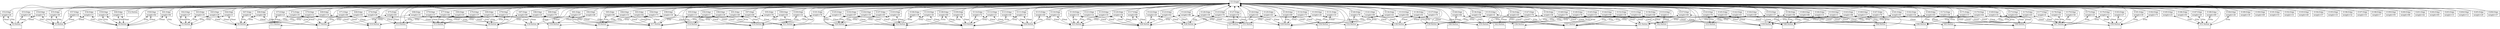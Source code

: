Graph g{ 
struct1 [shape=record,label="{G1:Graph|}"]; 
struct2 [shape=record,label="{V2:Vertex|}"];
struct1 -- struct2 [arrowtail=diamond,arrowhead=none,dir=both];
struct3 [shape=record,label="{V3:Vertex|}"];
struct1 -- struct3 [arrowtail=diamond,arrowhead=none,dir=both];
struct4 [shape=record,label="{V4:Vertex|}"];
struct1 -- struct4 [arrowtail=diamond,arrowhead=none,dir=both];
struct5 [shape=record,label="{V5:Vertex|}"];
struct1 -- struct5 [arrowtail=diamond,arrowhead=none,dir=both];
struct6 [shape=record,label="{V6:Vertex|}"];
struct1 -- struct6 [arrowtail=diamond,arrowhead=none,dir=both];
struct7 [shape=record,label="{V7:Vertex|}"];
struct1 -- struct7 [arrowtail=diamond,arrowhead=none,dir=both];
struct8 [shape=record,label="{V8:Vertex|}"];
struct1 -- struct8 [arrowtail=diamond,arrowhead=none,dir=both];
struct9 [shape=record,label="{V9:Vertex|}"];
struct1 -- struct9 [arrowtail=diamond,arrowhead=none,dir=both];
struct10 [shape=record,label="{V10:Vertex|}"];
struct1 -- struct10 [arrowtail=diamond,arrowhead=none,dir=both];
struct11 [shape=record,label="{V11:Vertex|}"];
struct1 -- struct11 [arrowtail=diamond,arrowhead=none,dir=both];
struct12 [shape=record,label="{V12:Vertex|}"];
struct1 -- struct12 [arrowtail=diamond,arrowhead=none,dir=both];
struct13 [shape=record,label="{V13:Vertex|}"];
struct1 -- struct13 [arrowtail=diamond,arrowhead=none,dir=both];
struct14 [shape=record,label="{V14:Vertex|}"];
struct1 -- struct14 [arrowtail=diamond,arrowhead=none,dir=both];
struct15 [shape=record,label="{V15:Vertex|}"];
struct1 -- struct15 [arrowtail=diamond,arrowhead=none,dir=both];
struct16 [shape=record,label="{V16:Vertex|}"];
struct1 -- struct16 [arrowtail=diamond,arrowhead=none,dir=both];
struct17 [shape=record,label="{V17:Vertex|}"];
struct1 -- struct17 [arrowtail=diamond,arrowhead=none,dir=both];
struct18 [shape=record,label="{V18:Vertex|}"];
struct1 -- struct18 [arrowtail=diamond,arrowhead=none,dir=both];
struct19 [shape=record,label="{V19:Vertex|}"];
struct1 -- struct19 [arrowtail=diamond,arrowhead=none,dir=both];
struct20 [shape=record,label="{V20:Vertex|}"];
struct1 -- struct20 [arrowtail=diamond,arrowhead=none,dir=both];
struct21 [shape=record,label="{V21:Vertex|}"];
struct1 -- struct21 [arrowtail=diamond,arrowhead=none,dir=both];
struct22 [shape=record,label="{V22:Vertex|}"];
struct1 -- struct22 [arrowtail=diamond,arrowhead=none,dir=both];
struct23 [shape=record,label="{V23:Vertex|}"];
struct1 -- struct23 [arrowtail=diamond,arrowhead=none,dir=both];
struct24 [shape=record,label="{V24:Vertex|}"];
struct1 -- struct24 [arrowtail=diamond,arrowhead=none,dir=both];
struct25 [shape=record,label="{V25:Vertex|}"];
struct1 -- struct25 [arrowtail=diamond,arrowhead=none,dir=both];
struct26 [shape=record,label="{V26:Vertex|}"];
struct1 -- struct26 [arrowtail=diamond,arrowhead=none,dir=both];
struct27 [shape=record,label="{V27:Vertex|}"];
struct1 -- struct27 [arrowtail=diamond,arrowhead=none,dir=both];
struct28 [shape=record,label="{V28:Vertex|}"];
struct1 -- struct28 [arrowtail=diamond,arrowhead=none,dir=both];
struct29 [shape=record,label="{V29:Vertex|}"];
struct1 -- struct29 [arrowtail=diamond,arrowhead=none,dir=both];
struct30 [shape=record,label="{V30:Vertex|}"];
struct1 -- struct30 [arrowtail=diamond,arrowhead=none,dir=both];
struct31 [shape=record,label="{V31:Vertex|}"];
struct1 -- struct31 [arrowtail=diamond,arrowhead=none,dir=both];
struct32 [shape=record,label="{V32:Vertex|}"];
struct1 -- struct32 [arrowtail=diamond,arrowhead=none,dir=both];
struct33 [shape=record,label="{V33:Vertex|}"];
struct1 -- struct33 [arrowtail=diamond,arrowhead=none,dir=both];
struct34 [shape=record,label="{V34:Vertex|}"];
struct1 -- struct34 [arrowtail=diamond,arrowhead=none,dir=both];
struct35 [shape=record,label="{V35:Vertex|}"];
struct1 -- struct35 [arrowtail=diamond,arrowhead=none,dir=both];
struct36 [shape=record,label="{V36:Vertex|}"];
struct1 -- struct36 [arrowtail=diamond,arrowhead=none,dir=both];
struct37 [shape=record,label="{V37:Vertex|}"];
struct1 -- struct37 [arrowtail=diamond,arrowhead=none,dir=both];
struct38 [shape=record,label="{V38:Vertex|}"];
struct1 -- struct38 [arrowtail=diamond,arrowhead=none,dir=both];
struct39 [shape=record,label="{V39:Vertex|}"];
struct1 -- struct39 [arrowtail=diamond,arrowhead=none,dir=both];
struct40 [shape=record,label="{V40:Vertex|}"];
struct1 -- struct40 [arrowtail=diamond,arrowhead=none,dir=both];
struct41 [shape=record,label="{V41:Vertex|}"];
struct1 -- struct41 [arrowtail=diamond,arrowhead=none,dir=both];
struct42 [shape=record,label="{V42:Vertex|}"];
struct1 -- struct42 [arrowtail=diamond,arrowhead=none,dir=both];
struct43 [shape=record,label="{V43:Vertex|}"];
struct1 -- struct43 [arrowtail=diamond,arrowhead=none,dir=both];
struct44 [shape=record,label="{V44:Vertex|}"];
struct1 -- struct44 [arrowtail=diamond,arrowhead=none,dir=both];
struct45 [shape=record,label="{V45:Vertex|}"];
struct1 -- struct45 [arrowtail=diamond,arrowhead=none,dir=both];
struct46 [shape=record,label="{V46:Vertex|}"];
struct1 -- struct46 [arrowtail=diamond,arrowhead=none,dir=both];
struct47 [shape=record,label="{V47:Vertex|}"];
struct1 -- struct47 [arrowtail=diamond,arrowhead=none,dir=both];
struct48 [shape=record,label="{V48:Vertex|}"];
struct1 -- struct48 [arrowtail=diamond,arrowhead=none,dir=both];
struct49 [shape=record,label="{V49:Vertex|}"];
struct1 -- struct49 [arrowtail=diamond,arrowhead=none,dir=both];
struct50 [shape=record,label="{V50:Vertex|}"];
struct1 -- struct50 [arrowtail=diamond,arrowhead=none,dir=both];
struct51 [shape=record,label="{V51:Vertex|}"];
struct1 -- struct51 [arrowtail=diamond,arrowhead=none,dir=both];
struct52 -- struct2 [arrowhead=open,arrowtail=open,dir=both,label="EVin"]   ;
struct52 -- struct2 [arrowhead=open,arrowtail=open,dir=both,label="EVout"]   ;
struct52 [shape=record,label="{E52:Edge| weight=24 \n}"];
struct1 -- struct52 [arrowtail=diamond,arrowhead=none,dir=both];
struct53 -- struct3 [arrowhead=open,arrowtail=open,dir=both,label="EVin"]   ;
struct53 -- struct2 [arrowhead=open,arrowtail=open,dir=both,label="EVout"]   ;
struct53 [shape=record,label="{E53:Edge| weight=29 \n}"];
struct1 -- struct53 [arrowtail=diamond,arrowhead=none,dir=both];
struct54 -- struct3 [arrowhead=open,arrowtail=open,dir=both,label="EVin"]   ;
struct54 -- struct2 [arrowhead=open,arrowtail=open,dir=both,label="EVout"]   ;
struct54 [shape=record,label="{E54:Edge| weight=72 \n}"];
struct1 -- struct54 [arrowtail=diamond,arrowhead=none,dir=both];
struct55 -- struct3 [arrowhead=open,arrowtail=open,dir=both,label="EVin"]   ;
struct55 -- struct3 [arrowhead=open,arrowtail=open,dir=both,label="EVout"]   ;
struct55 [shape=record,label="{E55:Edge| weight=38 \n}"];
struct1 -- struct55 [arrowtail=diamond,arrowhead=none,dir=both];
struct56 -- struct4 [arrowhead=open,arrowtail=open,dir=both,label="EVin"]   ;
struct56 -- struct3 [arrowhead=open,arrowtail=open,dir=both,label="EVout"]   ;
struct56 [shape=record,label="{E56:Edge| weight=11 \n}"];
struct1 -- struct56 [arrowtail=diamond,arrowhead=none,dir=both];
struct57 -- struct4 [arrowhead=open,arrowtail=open,dir=both,label="EVin"]   ;
struct57 -- struct3 [arrowhead=open,arrowtail=open,dir=both,label="EVout"]   ;
struct57 [shape=record,label="{E57:Edge| weight=22 \n}"];
struct1 -- struct57 [arrowtail=diamond,arrowhead=none,dir=both];
struct58 -- struct4 [arrowhead=open,arrowtail=open,dir=both,label="EVin"]   ;
struct58 -- struct4 [arrowhead=open,arrowtail=open,dir=both,label="EVout"]   ;
struct58 [shape=record,label="{E58:Edge| weight=82 \n}"];
struct1 -- struct58 [arrowtail=diamond,arrowhead=none,dir=both];
struct59 -- struct4 [arrowhead=open,arrowtail=open,dir=both,label="EVin"]   ;
struct59 -- struct4 [arrowhead=open,arrowtail=open,dir=both,label="EVout"]   ;
struct59 [shape=record,label="{E59:Edge| weight=28 \n}"];
struct1 -- struct59 [arrowtail=diamond,arrowhead=none,dir=both];
struct60 -- struct4 [arrowhead=open,arrowtail=open,dir=both,label="EVin"]   ;
struct60 -- struct4 [arrowhead=open,arrowtail=open,dir=both,label="EVout"]   ;
struct60 [shape=record,label="{E60:Edge| weight=71 \n}"];
struct1 -- struct60 [arrowtail=diamond,arrowhead=none,dir=both];
struct61 -- struct5 [arrowhead=open,arrowtail=open,dir=both,label="EVin"]   ;
struct61 -- struct4 [arrowhead=open,arrowtail=open,dir=both,label="EVout"]   ;
struct61 [shape=record,label="{E61:Edge| weight=94 \n}"];
struct1 -- struct61 [arrowtail=diamond,arrowhead=none,dir=both];
struct62 -- struct5 [arrowhead=open,arrowtail=open,dir=both,label="EVin"]   ;
struct62 -- struct5 [arrowhead=open,arrowtail=open,dir=both,label="EVout"]   ;
struct62 [shape=record,label="{E62:Edge| weight=27 \n}"];
struct1 -- struct62 [arrowtail=diamond,arrowhead=none,dir=both];
struct63 -- struct5 [arrowhead=open,arrowtail=open,dir=both,label="EVin"]   ;
struct63 -- struct6 [arrowhead=open,arrowtail=open,dir=both,label="EVout"]   ;
struct63 [shape=record,label="{E63:Edge| weight=35 \n}"];
struct1 -- struct63 [arrowtail=diamond,arrowhead=none,dir=both];
struct64 -- struct5 [arrowhead=open,arrowtail=open,dir=both,label="EVin"]   ;
struct64 -- struct6 [arrowhead=open,arrowtail=open,dir=both,label="EVout"]   ;
struct64 [shape=record,label="{E64:Edge| weight=5 \n}"];
struct1 -- struct64 [arrowtail=diamond,arrowhead=none,dir=both];
struct65 -- struct5 [arrowhead=open,arrowtail=open,dir=both,label="EVin"]   ;
struct65 -- struct6 [arrowhead=open,arrowtail=open,dir=both,label="EVout"]   ;
struct65 [shape=record,label="{E65:Edge| weight=29 \n}"];
struct1 -- struct65 [arrowtail=diamond,arrowhead=none,dir=both];
struct66 -- struct6 [arrowhead=open,arrowtail=open,dir=both,label="EVin"]   ;
struct66 -- struct7 [arrowhead=open,arrowtail=open,dir=both,label="EVout"]   ;
struct66 [shape=record,label="{E66:Edge| weight=86 \n}"];
struct1 -- struct66 [arrowtail=diamond,arrowhead=none,dir=both];
struct67 -- struct6 [arrowhead=open,arrowtail=open,dir=both,label="EVin"]   ;
struct67 -- struct7 [arrowhead=open,arrowtail=open,dir=both,label="EVout"]   ;
struct67 [shape=record,label="{E67:Edge| weight=6 \n}"];
struct1 -- struct67 [arrowtail=diamond,arrowhead=none,dir=both];
struct68 -- struct6 [arrowhead=open,arrowtail=open,dir=both,label="EVin"]   ;
struct68 -- struct8 [arrowhead=open,arrowtail=open,dir=both,label="EVout"]   ;
struct68 [shape=record,label="{E68:Edge| weight=93 \n}"];
struct1 -- struct68 [arrowtail=diamond,arrowhead=none,dir=both];
struct69 -- struct6 [arrowhead=open,arrowtail=open,dir=both,label="EVin"]   ;
struct69 -- struct10 [arrowhead=open,arrowtail=open,dir=both,label="EVout"]   ;
struct69 [shape=record,label="{E69:Edge| weight=14 \n}"];
struct1 -- struct69 [arrowtail=diamond,arrowhead=none,dir=both];
struct70 -- struct6 [arrowhead=open,arrowtail=open,dir=both,label="EVin"]   ;
struct70 -- struct10 [arrowhead=open,arrowtail=open,dir=both,label="EVout"]   ;
struct70 [shape=record,label="{E70:Edge| weight=12 \n}"];
struct1 -- struct70 [arrowtail=diamond,arrowhead=none,dir=both];
struct71 -- struct7 [arrowhead=open,arrowtail=open,dir=both,label="EVin"]   ;
struct71 -- struct10 [arrowhead=open,arrowtail=open,dir=both,label="EVout"]   ;
struct71 [shape=record,label="{E71:Edge| weight=80 \n}"];
struct1 -- struct71 [arrowtail=diamond,arrowhead=none,dir=both];
struct72 -- struct7 [arrowhead=open,arrowtail=open,dir=both,label="EVin"]   ;
struct72 -- struct11 [arrowhead=open,arrowtail=open,dir=both,label="EVout"]   ;
struct72 [shape=record,label="{E72:Edge| weight=35 \n}"];
struct1 -- struct72 [arrowtail=diamond,arrowhead=none,dir=both];
struct73 -- struct7 [arrowhead=open,arrowtail=open,dir=both,label="EVin"]   ;
struct73 -- struct11 [arrowhead=open,arrowtail=open,dir=both,label="EVout"]   ;
struct73 [shape=record,label="{E73:Edge| weight=21 \n}"];
struct1 -- struct73 [arrowtail=diamond,arrowhead=none,dir=both];
struct74 -- struct7 [arrowhead=open,arrowtail=open,dir=both,label="EVin"]   ;
struct74 -- struct13 [arrowhead=open,arrowtail=open,dir=both,label="EVout"]   ;
struct74 [shape=record,label="{E74:Edge| weight=26 \n}"];
struct1 -- struct74 [arrowtail=diamond,arrowhead=none,dir=both];
struct75 -- struct7 [arrowhead=open,arrowtail=open,dir=both,label="EVin"]   ;
struct75 -- struct13 [arrowhead=open,arrowtail=open,dir=both,label="EVout"]   ;
struct75 [shape=record,label="{E75:Edge| weight=83 \n}"];
struct1 -- struct75 [arrowtail=diamond,arrowhead=none,dir=both];
struct76 -- struct8 [arrowhead=open,arrowtail=open,dir=both,label="EVin"]   ;
struct76 -- struct15 [arrowhead=open,arrowtail=open,dir=both,label="EVout"]   ;
struct76 [shape=record,label="{E76:Edge| weight=37 \n}"];
struct1 -- struct76 [arrowtail=diamond,arrowhead=none,dir=both];
struct77 -- struct8 [arrowhead=open,arrowtail=open,dir=both,label="EVin"]   ;
struct77 -- struct15 [arrowhead=open,arrowtail=open,dir=both,label="EVout"]   ;
struct77 [shape=record,label="{E77:Edge| weight=44 \n}"];
struct1 -- struct77 [arrowtail=diamond,arrowhead=none,dir=both];
struct78 -- struct8 [arrowhead=open,arrowtail=open,dir=both,label="EVin"]   ;
struct78 -- struct15 [arrowhead=open,arrowtail=open,dir=both,label="EVout"]   ;
struct78 [shape=record,label="{E78:Edge| weight=12 \n}"];
struct1 -- struct78 [arrowtail=diamond,arrowhead=none,dir=both];
struct79 -- struct8 [arrowhead=open,arrowtail=open,dir=both,label="EVin"]   ;
struct79 -- struct15 [arrowhead=open,arrowtail=open,dir=both,label="EVout"]   ;
struct79 [shape=record,label="{E79:Edge| weight=15 \n}"];
struct1 -- struct79 [arrowtail=diamond,arrowhead=none,dir=both];
struct80 -- struct8 [arrowhead=open,arrowtail=open,dir=both,label="EVin"]   ;
struct80 -- struct16 [arrowhead=open,arrowtail=open,dir=both,label="EVout"]   ;
struct80 [shape=record,label="{E80:Edge| weight=79 \n}"];
struct1 -- struct80 [arrowtail=diamond,arrowhead=none,dir=both];
struct81 -- struct9 [arrowhead=open,arrowtail=open,dir=both,label="EVin"]   ;
struct81 -- struct16 [arrowhead=open,arrowtail=open,dir=both,label="EVout"]   ;
struct81 [shape=record,label="{E81:Edge| weight=37 \n}"];
struct1 -- struct81 [arrowtail=diamond,arrowhead=none,dir=both];
struct82 -- struct9 [arrowhead=open,arrowtail=open,dir=both,label="EVin"]   ;
struct82 -- struct16 [arrowhead=open,arrowtail=open,dir=both,label="EVout"]   ;
struct82 [shape=record,label="{E82:Edge| weight=48 \n}"];
struct1 -- struct82 [arrowtail=diamond,arrowhead=none,dir=both];
struct83 -- struct9 [arrowhead=open,arrowtail=open,dir=both,label="EVin"]   ;
struct83 -- struct17 [arrowhead=open,arrowtail=open,dir=both,label="EVout"]   ;
struct83 [shape=record,label="{E83:Edge| weight=82 \n}"];
struct1 -- struct83 [arrowtail=diamond,arrowhead=none,dir=both];
struct84 -- struct9 [arrowhead=open,arrowtail=open,dir=both,label="EVin"]   ;
struct84 -- struct17 [arrowhead=open,arrowtail=open,dir=both,label="EVout"]   ;
struct84 [shape=record,label="{E84:Edge| weight=53 \n}"];
struct1 -- struct84 [arrowtail=diamond,arrowhead=none,dir=both];
struct85 -- struct9 [arrowhead=open,arrowtail=open,dir=both,label="EVin"]   ;
struct85 -- struct17 [arrowhead=open,arrowtail=open,dir=both,label="EVout"]   ;
struct85 [shape=record,label="{E85:Edge| weight=99 \n}"];
struct1 -- struct85 [arrowtail=diamond,arrowhead=none,dir=both];
struct86 -- struct10 [arrowhead=open,arrowtail=open,dir=both,label="EVin"]   ;
struct86 -- struct17 [arrowhead=open,arrowtail=open,dir=both,label="EVout"]   ;
struct86 [shape=record,label="{E86:Edge| weight=25 \n}"];
struct1 -- struct86 [arrowtail=diamond,arrowhead=none,dir=both];
struct87 -- struct10 [arrowhead=open,arrowtail=open,dir=both,label="EVin"]   ;
struct87 -- struct17 [arrowhead=open,arrowtail=open,dir=both,label="EVout"]   ;
struct87 [shape=record,label="{E87:Edge| weight=80 \n}"];
struct1 -- struct87 [arrowtail=diamond,arrowhead=none,dir=both];
struct88 -- struct10 [arrowhead=open,arrowtail=open,dir=both,label="EVin"]   ;
struct88 -- struct18 [arrowhead=open,arrowtail=open,dir=both,label="EVout"]   ;
struct88 [shape=record,label="{E88:Edge| weight=31 \n}"];
struct1 -- struct88 [arrowtail=diamond,arrowhead=none,dir=both];
struct89 -- struct13 [arrowhead=open,arrowtail=open,dir=both,label="EVin"]   ;
struct89 -- struct18 [arrowhead=open,arrowtail=open,dir=both,label="EVout"]   ;
struct89 [shape=record,label="{E89:Edge| weight=24 \n}"];
struct1 -- struct89 [arrowtail=diamond,arrowhead=none,dir=both];
struct90 -- struct13 [arrowhead=open,arrowtail=open,dir=both,label="EVin"]   ;
struct90 -- struct18 [arrowhead=open,arrowtail=open,dir=both,label="EVout"]   ;
struct90 [shape=record,label="{E90:Edge| weight=45 \n}"];
struct1 -- struct90 [arrowtail=diamond,arrowhead=none,dir=both];
struct91 -- struct14 [arrowhead=open,arrowtail=open,dir=both,label="EVin"]   ;
struct91 -- struct19 [arrowhead=open,arrowtail=open,dir=both,label="EVout"]   ;
struct91 [shape=record,label="{E91:Edge| weight=48 \n}"];
struct1 -- struct91 [arrowtail=diamond,arrowhead=none,dir=both];
struct92 -- struct14 [arrowhead=open,arrowtail=open,dir=both,label="EVin"]   ;
struct92 -- struct19 [arrowhead=open,arrowtail=open,dir=both,label="EVout"]   ;
struct92 [shape=record,label="{E92:Edge| weight=1 \n}"];
struct1 -- struct92 [arrowtail=diamond,arrowhead=none,dir=both];
struct93 -- struct14 [arrowhead=open,arrowtail=open,dir=both,label="EVin"]   ;
struct93 -- struct19 [arrowhead=open,arrowtail=open,dir=both,label="EVout"]   ;
struct93 [shape=record,label="{E93:Edge| weight=13 \n}"];
struct1 -- struct93 [arrowtail=diamond,arrowhead=none,dir=both];
struct94 -- struct16 [arrowhead=open,arrowtail=open,dir=both,label="EVin"]   ;
struct94 -- struct19 [arrowhead=open,arrowtail=open,dir=both,label="EVout"]   ;
struct94 [shape=record,label="{E94:Edge| weight=73 \n}"];
struct1 -- struct94 [arrowtail=diamond,arrowhead=none,dir=both];
struct95 -- struct17 [arrowhead=open,arrowtail=open,dir=both,label="EVin"]   ;
struct95 -- struct20 [arrowhead=open,arrowtail=open,dir=both,label="EVout"]   ;
struct95 [shape=record,label="{E95:Edge| weight=76 \n}"];
struct1 -- struct95 [arrowtail=diamond,arrowhead=none,dir=both];
struct96 -- struct17 [arrowhead=open,arrowtail=open,dir=both,label="EVin"]   ;
struct96 -- struct21 [arrowhead=open,arrowtail=open,dir=both,label="EVout"]   ;
struct96 [shape=record,label="{E96:Edge| weight=39 \n}"];
struct1 -- struct96 [arrowtail=diamond,arrowhead=none,dir=both];
struct97 -- struct17 [arrowhead=open,arrowtail=open,dir=both,label="EVin"]   ;
struct97 -- struct21 [arrowhead=open,arrowtail=open,dir=both,label="EVout"]   ;
struct97 [shape=record,label="{E97:Edge| weight=66 \n}"];
struct1 -- struct97 [arrowtail=diamond,arrowhead=none,dir=both];
struct98 -- struct18 [arrowhead=open,arrowtail=open,dir=both,label="EVin"]   ;
struct98 -- struct21 [arrowhead=open,arrowtail=open,dir=both,label="EVout"]   ;
struct98 [shape=record,label="{E98:Edge| weight=16 \n}"];
struct1 -- struct98 [arrowtail=diamond,arrowhead=none,dir=both];
struct99 -- struct19 [arrowhead=open,arrowtail=open,dir=both,label="EVin"]   ;
struct99 -- struct21 [arrowhead=open,arrowtail=open,dir=both,label="EVout"]   ;
struct99 [shape=record,label="{E99:Edge| weight=81 \n}"];
struct1 -- struct99 [arrowtail=diamond,arrowhead=none,dir=both];
struct100 -- struct19 [arrowhead=open,arrowtail=open,dir=both,label="EVin"]   ;
struct100 -- struct21 [arrowhead=open,arrowtail=open,dir=both,label="EVout"]   ;
struct100 [shape=record,label="{E100:Edge| weight=16 \n}"];
struct1 -- struct100 [arrowtail=diamond,arrowhead=none,dir=both];
struct101 -- struct19 [arrowhead=open,arrowtail=open,dir=both,label="EVin"]   ;
struct101 -- struct22 [arrowhead=open,arrowtail=open,dir=both,label="EVout"]   ;
struct101 [shape=record,label="{E101:Edge| weight=78 \n}"];
struct1 -- struct101 [arrowtail=diamond,arrowhead=none,dir=both];
struct102 -- struct20 [arrowhead=open,arrowtail=open,dir=both,label="EVin"]   ;
struct102 -- struct22 [arrowhead=open,arrowtail=open,dir=both,label="EVout"]   ;
struct102 [shape=record,label="{E102:Edge| weight=97 \n}"];
struct1 -- struct102 [arrowtail=diamond,arrowhead=none,dir=both];
struct103 -- struct20 [arrowhead=open,arrowtail=open,dir=both,label="EVin"]   ;
struct103 -- struct22 [arrowhead=open,arrowtail=open,dir=both,label="EVout"]   ;
struct103 [shape=record,label="{E103:Edge| weight=20 \n}"];
struct1 -- struct103 [arrowtail=diamond,arrowhead=none,dir=both];
struct104 -- struct20 [arrowhead=open,arrowtail=open,dir=both,label="EVin"]   ;
struct104 -- struct22 [arrowhead=open,arrowtail=open,dir=both,label="EVout"]   ;
struct104 [shape=record,label="{E104:Edge| weight=19 \n}"];
struct1 -- struct104 [arrowtail=diamond,arrowhead=none,dir=both];
struct105 -- struct20 [arrowhead=open,arrowtail=open,dir=both,label="EVin"]   ;
struct105 -- struct22 [arrowhead=open,arrowtail=open,dir=both,label="EVout"]   ;
struct105 [shape=record,label="{E105:Edge| weight=35 \n}"];
struct1 -- struct105 [arrowtail=diamond,arrowhead=none,dir=both];
struct106 -- struct20 [arrowhead=open,arrowtail=open,dir=both,label="EVin"]   ;
struct106 -- struct23 [arrowhead=open,arrowtail=open,dir=both,label="EVout"]   ;
struct106 [shape=record,label="{E106:Edge| weight=39 \n}"];
struct1 -- struct106 [arrowtail=diamond,arrowhead=none,dir=both];
struct107 -- struct21 [arrowhead=open,arrowtail=open,dir=both,label="EVin"]   ;
struct107 -- struct23 [arrowhead=open,arrowtail=open,dir=both,label="EVout"]   ;
struct107 [shape=record,label="{E107:Edge| weight=85 \n}"];
struct1 -- struct107 [arrowtail=diamond,arrowhead=none,dir=both];
struct108 -- struct22 [arrowhead=open,arrowtail=open,dir=both,label="EVin"]   ;
struct108 -- struct23 [arrowhead=open,arrowtail=open,dir=both,label="EVout"]   ;
struct108 [shape=record,label="{E108:Edge| weight=80 \n}"];
struct1 -- struct108 [arrowtail=diamond,arrowhead=none,dir=both];
struct109 -- struct22 [arrowhead=open,arrowtail=open,dir=both,label="EVin"]   ;
struct109 -- struct23 [arrowhead=open,arrowtail=open,dir=both,label="EVout"]   ;
struct109 [shape=record,label="{E109:Edge| weight=59 \n}"];
struct1 -- struct109 [arrowtail=diamond,arrowhead=none,dir=both];
struct110 -- struct22 [arrowhead=open,arrowtail=open,dir=both,label="EVin"]   ;
struct110 -- struct23 [arrowhead=open,arrowtail=open,dir=both,label="EVout"]   ;
struct110 [shape=record,label="{E110:Edge| weight=30 \n}"];
struct1 -- struct110 [arrowtail=diamond,arrowhead=none,dir=both];
struct111 -- struct23 [arrowhead=open,arrowtail=open,dir=both,label="EVin"]   ;
struct111 -- struct24 [arrowhead=open,arrowtail=open,dir=both,label="EVout"]   ;
struct111 [shape=record,label="{E111:Edge| weight=10 \n}"];
struct1 -- struct111 [arrowtail=diamond,arrowhead=none,dir=both];
struct112 -- struct23 [arrowhead=open,arrowtail=open,dir=both,label="EVin"]   ;
struct112 -- struct24 [arrowhead=open,arrowtail=open,dir=both,label="EVout"]   ;
struct112 [shape=record,label="{E112:Edge| weight=21 \n}"];
struct1 -- struct112 [arrowtail=diamond,arrowhead=none,dir=both];
struct113 -- struct23 [arrowhead=open,arrowtail=open,dir=both,label="EVin"]   ;
struct113 -- struct24 [arrowhead=open,arrowtail=open,dir=both,label="EVout"]   ;
struct113 [shape=record,label="{E113:Edge| weight=40 \n}"];
struct1 -- struct113 [arrowtail=diamond,arrowhead=none,dir=both];
struct114 -- struct23 [arrowhead=open,arrowtail=open,dir=both,label="EVin"]   ;
struct114 -- struct24 [arrowhead=open,arrowtail=open,dir=both,label="EVout"]   ;
struct114 [shape=record,label="{E114:Edge| weight=72 \n}"];
struct1 -- struct114 [arrowtail=diamond,arrowhead=none,dir=both];
struct115 -- struct24 [arrowhead=open,arrowtail=open,dir=both,label="EVin"]   ;
struct115 -- struct25 [arrowhead=open,arrowtail=open,dir=both,label="EVout"]   ;
struct115 [shape=record,label="{E115:Edge| weight=60 \n}"];
struct1 -- struct115 [arrowtail=diamond,arrowhead=none,dir=both];
struct116 -- struct24 [arrowhead=open,arrowtail=open,dir=both,label="EVin"]   ;
struct116 -- struct25 [arrowhead=open,arrowtail=open,dir=both,label="EVout"]   ;
struct116 [shape=record,label="{E116:Edge| weight=22 \n}"];
struct1 -- struct116 [arrowtail=diamond,arrowhead=none,dir=both];
struct117 -- struct25 [arrowhead=open,arrowtail=open,dir=both,label="EVin"]   ;
struct117 -- struct26 [arrowhead=open,arrowtail=open,dir=both,label="EVout"]   ;
struct117 [shape=record,label="{E117:Edge| weight=80 \n}"];
struct1 -- struct117 [arrowtail=diamond,arrowhead=none,dir=both];
struct118 -- struct25 [arrowhead=open,arrowtail=open,dir=both,label="EVin"]   ;
struct118 -- struct26 [arrowhead=open,arrowtail=open,dir=both,label="EVout"]   ;
struct118 [shape=record,label="{E118:Edge| weight=35 \n}"];
struct1 -- struct118 [arrowtail=diamond,arrowhead=none,dir=both];
struct119 -- struct25 [arrowhead=open,arrowtail=open,dir=both,label="EVin"]   ;
struct119 -- struct26 [arrowhead=open,arrowtail=open,dir=both,label="EVout"]   ;
struct119 [shape=record,label="{E119:Edge| weight=16 \n}"];
struct1 -- struct119 [arrowtail=diamond,arrowhead=none,dir=both];
struct120 -- struct25 [arrowhead=open,arrowtail=open,dir=both,label="EVin"]   ;
struct120 -- struct26 [arrowhead=open,arrowtail=open,dir=both,label="EVout"]   ;
struct120 [shape=record,label="{E120:Edge| weight=54 \n}"];
struct1 -- struct120 [arrowtail=diamond,arrowhead=none,dir=both];
struct121 -- struct25 [arrowhead=open,arrowtail=open,dir=both,label="EVin"]   ;
struct121 -- struct26 [arrowhead=open,arrowtail=open,dir=both,label="EVout"]   ;
struct121 [shape=record,label="{E121:Edge| weight=14 \n}"];
struct1 -- struct121 [arrowtail=diamond,arrowhead=none,dir=both];
struct122 -- struct26 [arrowhead=open,arrowtail=open,dir=both,label="EVin"]   ;
struct122 -- struct28 [arrowhead=open,arrowtail=open,dir=both,label="EVout"]   ;
struct122 [shape=record,label="{E122:Edge| weight=20 \n}"];
struct1 -- struct122 [arrowtail=diamond,arrowhead=none,dir=both];
struct123 -- struct26 [arrowhead=open,arrowtail=open,dir=both,label="EVin"]   ;
struct123 -- struct28 [arrowhead=open,arrowtail=open,dir=both,label="EVout"]   ;
struct123 [shape=record,label="{E123:Edge| weight=62 \n}"];
struct1 -- struct123 [arrowtail=diamond,arrowhead=none,dir=both];
struct124 -- struct26 [arrowhead=open,arrowtail=open,dir=both,label="EVin"]   ;
struct124 -- struct29 [arrowhead=open,arrowtail=open,dir=both,label="EVout"]   ;
struct124 [shape=record,label="{E124:Edge| weight=86 \n}"];
struct1 -- struct124 [arrowtail=diamond,arrowhead=none,dir=both];
struct125 -- struct26 [arrowhead=open,arrowtail=open,dir=both,label="EVin"]   ;
struct125 -- struct29 [arrowhead=open,arrowtail=open,dir=both,label="EVout"]   ;
struct125 [shape=record,label="{E125:Edge| weight=70 \n}"];
struct1 -- struct125 [arrowtail=diamond,arrowhead=none,dir=both];
struct126 -- struct27 [arrowhead=open,arrowtail=open,dir=both,label="EVin"]   ;
struct126 -- struct29 [arrowhead=open,arrowtail=open,dir=both,label="EVout"]   ;
struct126 [shape=record,label="{E126:Edge| weight=41 \n}"];
struct1 -- struct126 [arrowtail=diamond,arrowhead=none,dir=both];
struct127 -- struct27 [arrowhead=open,arrowtail=open,dir=both,label="EVin"]   ;
struct127 -- struct31 [arrowhead=open,arrowtail=open,dir=both,label="EVout"]   ;
struct127 [shape=record,label="{E127:Edge| weight=54 \n}"];
struct1 -- struct127 [arrowtail=diamond,arrowhead=none,dir=both];
struct128 -- struct28 [arrowhead=open,arrowtail=open,dir=both,label="EVin"]   ;
struct128 -- struct31 [arrowhead=open,arrowtail=open,dir=both,label="EVout"]   ;
struct128 [shape=record,label="{E128:Edge| weight=30 \n}"];
struct1 -- struct128 [arrowtail=diamond,arrowhead=none,dir=both];
struct129 -- struct28 [arrowhead=open,arrowtail=open,dir=both,label="EVin"]   ;
struct129 -- struct32 [arrowhead=open,arrowtail=open,dir=both,label="EVout"]   ;
struct129 [shape=record,label="{E129:Edge| weight=43 \n}"];
struct1 -- struct129 [arrowtail=diamond,arrowhead=none,dir=both];
struct130 -- struct29 [arrowhead=open,arrowtail=open,dir=both,label="EVin"]   ;
struct130 -- struct34 [arrowhead=open,arrowtail=open,dir=both,label="EVout"]   ;
struct130 [shape=record,label="{E130:Edge| weight=89 \n}"];
struct1 -- struct130 [arrowtail=diamond,arrowhead=none,dir=both];
struct131 -- struct29 [arrowhead=open,arrowtail=open,dir=both,label="EVin"]   ;
struct131 -- struct34 [arrowhead=open,arrowtail=open,dir=both,label="EVout"]   ;
struct131 [shape=record,label="{E131:Edge| weight=10 \n}"];
struct1 -- struct131 [arrowtail=diamond,arrowhead=none,dir=both];
struct132 -- struct29 [arrowhead=open,arrowtail=open,dir=both,label="EVin"]   ;
struct132 -- struct34 [arrowhead=open,arrowtail=open,dir=both,label="EVout"]   ;
struct132 [shape=record,label="{E132:Edge| weight=73 \n}"];
struct1 -- struct132 [arrowtail=diamond,arrowhead=none,dir=both];
struct133 -- struct29 [arrowhead=open,arrowtail=open,dir=both,label="EVin"]   ;
struct133 -- struct35 [arrowhead=open,arrowtail=open,dir=both,label="EVout"]   ;
struct133 [shape=record,label="{E133:Edge| weight=84 \n}"];
struct1 -- struct133 [arrowtail=diamond,arrowhead=none,dir=both];
struct134 -- struct29 [arrowhead=open,arrowtail=open,dir=both,label="EVin"]   ;
struct134 -- struct35 [arrowhead=open,arrowtail=open,dir=both,label="EVout"]   ;
struct134 [shape=record,label="{E134:Edge| weight=41 \n}"];
struct1 -- struct134 [arrowtail=diamond,arrowhead=none,dir=both];
struct135 -- struct30 [arrowhead=open,arrowtail=open,dir=both,label="EVin"]   ;
struct135 -- struct37 [arrowhead=open,arrowtail=open,dir=both,label="EVout"]   ;
struct135 [shape=record,label="{E135:Edge| weight=6 \n}"];
struct1 -- struct135 [arrowtail=diamond,arrowhead=none,dir=both];
struct136 -- struct30 [arrowhead=open,arrowtail=open,dir=both,label="EVin"]   ;
struct136 -- struct37 [arrowhead=open,arrowtail=open,dir=both,label="EVout"]   ;
struct136 [shape=record,label="{E136:Edge| weight=56 \n}"];
struct1 -- struct136 [arrowtail=diamond,arrowhead=none,dir=both];
struct137 -- struct30 [arrowhead=open,arrowtail=open,dir=both,label="EVin"]   ;
struct137 -- struct38 [arrowhead=open,arrowtail=open,dir=both,label="EVout"]   ;
struct137 [shape=record,label="{E137:Edge| weight=70 \n}"];
struct1 -- struct137 [arrowtail=diamond,arrowhead=none,dir=both];
struct138 -- struct30 [arrowhead=open,arrowtail=open,dir=both,label="EVin"]   ;
struct138 -- struct38 [arrowhead=open,arrowtail=open,dir=both,label="EVout"]   ;
struct138 [shape=record,label="{E138:Edge| weight=91 \n}"];
struct1 -- struct138 [arrowtail=diamond,arrowhead=none,dir=both];
struct139 -- struct31 [arrowhead=open,arrowtail=open,dir=both,label="EVin"]   ;
struct139 -- struct38 [arrowhead=open,arrowtail=open,dir=both,label="EVout"]   ;
struct139 [shape=record,label="{E139:Edge| weight=26 \n}"];
struct1 -- struct139 [arrowtail=diamond,arrowhead=none,dir=both];
struct140 -- struct32 [arrowhead=open,arrowtail=open,dir=both,label="EVin"]   ;
struct140 -- struct38 [arrowhead=open,arrowtail=open,dir=both,label="EVout"]   ;
struct140 [shape=record,label="{E140:Edge| weight=79 \n}"];
struct1 -- struct140 [arrowtail=diamond,arrowhead=none,dir=both];
struct141 -- struct32 [arrowhead=open,arrowtail=open,dir=both,label="EVin"]   ;
struct141 -- struct38 [arrowhead=open,arrowtail=open,dir=both,label="EVout"]   ;
struct141 [shape=record,label="{E141:Edge| weight=99 \n}"];
struct1 -- struct141 [arrowtail=diamond,arrowhead=none,dir=both];
struct142 -- struct33 [arrowhead=open,arrowtail=open,dir=both,label="EVin"]   ;
struct142 -- struct39 [arrowhead=open,arrowtail=open,dir=both,label="EVout"]   ;
struct142 [shape=record,label="{E142:Edge| weight=61 \n}"];
struct1 -- struct142 [arrowtail=diamond,arrowhead=none,dir=both];
struct143 -- struct33 [arrowhead=open,arrowtail=open,dir=both,label="EVin"]   ;
struct143 -- struct39 [arrowhead=open,arrowtail=open,dir=both,label="EVout"]   ;
struct143 [shape=record,label="{E143:Edge| weight=70 \n}"];
struct1 -- struct143 [arrowtail=diamond,arrowhead=none,dir=both];
struct144 -- struct35 [arrowhead=open,arrowtail=open,dir=both,label="EVin"]   ;
struct144 -- struct39 [arrowhead=open,arrowtail=open,dir=both,label="EVout"]   ;
struct144 [shape=record,label="{E144:Edge| weight=96 \n}"];
struct1 -- struct144 [arrowtail=diamond,arrowhead=none,dir=both];
struct145 -- struct35 [arrowhead=open,arrowtail=open,dir=both,label="EVin"]   ;
struct145 -- struct39 [arrowhead=open,arrowtail=open,dir=both,label="EVout"]   ;
struct145 [shape=record,label="{E145:Edge| weight=52 \n}"];
struct1 -- struct145 [arrowtail=diamond,arrowhead=none,dir=both];
struct146 -- struct35 [arrowhead=open,arrowtail=open,dir=both,label="EVin"]   ;
struct146 -- struct40 [arrowhead=open,arrowtail=open,dir=both,label="EVout"]   ;
struct146 [shape=record,label="{E146:Edge| weight=66 \n}"];
struct1 -- struct146 [arrowtail=diamond,arrowhead=none,dir=both];
struct147 -- struct35 [arrowhead=open,arrowtail=open,dir=both,label="EVin"]   ;
struct147 -- struct41 [arrowhead=open,arrowtail=open,dir=both,label="EVout"]   ;
struct147 [shape=record,label="{E147:Edge| weight=70 \n}"];
struct1 -- struct147 [arrowtail=diamond,arrowhead=none,dir=both];
struct148 -- struct36 [arrowhead=open,arrowtail=open,dir=both,label="EVin"]   ;
struct148 -- struct41 [arrowhead=open,arrowtail=open,dir=both,label="EVout"]   ;
struct148 [shape=record,label="{E148:Edge| weight=70 \n}"];
struct1 -- struct148 [arrowtail=diamond,arrowhead=none,dir=both];
struct149 -- struct36 [arrowhead=open,arrowtail=open,dir=both,label="EVin"]   ;
struct149 -- struct41 [arrowhead=open,arrowtail=open,dir=both,label="EVout"]   ;
struct149 [shape=record,label="{E149:Edge| weight=78 \n}"];
struct1 -- struct149 [arrowtail=diamond,arrowhead=none,dir=both];
struct150 -- struct36 [arrowhead=open,arrowtail=open,dir=both,label="EVin"]   ;
struct150 -- struct41 [arrowhead=open,arrowtail=open,dir=both,label="EVout"]   ;
struct150 [shape=record,label="{E150:Edge| weight=58 \n}"];
struct1 -- struct150 [arrowtail=diamond,arrowhead=none,dir=both];
struct151 -- struct37 [arrowhead=open,arrowtail=open,dir=both,label="EVin"]   ;
struct151 -- struct42 [arrowhead=open,arrowtail=open,dir=both,label="EVout"]   ;
struct151 [shape=record,label="{E151:Edge| weight=22 \n}"];
struct1 -- struct151 [arrowtail=diamond,arrowhead=none,dir=both];
struct152 -- struct37 [arrowhead=open,arrowtail=open,dir=both,label="EVin"]   ;
struct152 -- struct42 [arrowhead=open,arrowtail=open,dir=both,label="EVout"]   ;
struct152 [shape=record,label="{E152:Edge| weight=36 \n}"];
struct1 -- struct152 [arrowtail=diamond,arrowhead=none,dir=both];
struct153 -- struct37 [arrowhead=open,arrowtail=open,dir=both,label="EVin"]   ;
struct153 -- struct42 [arrowhead=open,arrowtail=open,dir=both,label="EVout"]   ;
struct153 [shape=record,label="{E153:Edge| weight=1 \n}"];
struct1 -- struct153 [arrowtail=diamond,arrowhead=none,dir=both];
struct154 -- struct37 [arrowhead=open,arrowtail=open,dir=both,label="EVin"]   ;
struct154 -- struct43 [arrowhead=open,arrowtail=open,dir=both,label="EVout"]   ;
struct154 [shape=record,label="{E154:Edge| weight=45 \n}"];
struct1 -- struct154 [arrowtail=diamond,arrowhead=none,dir=both];
struct155 -- struct37 [arrowhead=open,arrowtail=open,dir=both,label="EVin"]   ;
struct155 -- struct45 [arrowhead=open,arrowtail=open,dir=both,label="EVout"]   ;
struct155 [shape=record,label="{E155:Edge| weight=37 \n}"];
struct1 -- struct155 [arrowtail=diamond,arrowhead=none,dir=both];
struct156 -- struct38 [arrowhead=open,arrowtail=open,dir=both,label="EVin"]   ;
struct156 -- struct46 [arrowhead=open,arrowtail=open,dir=both,label="EVout"]   ;
struct156 [shape=record,label="{E156:Edge| weight=68 \n}"];
struct1 -- struct156 [arrowtail=diamond,arrowhead=none,dir=both];
struct157 -- struct38 [arrowhead=open,arrowtail=open,dir=both,label="EVin"]   ;
struct157 -- struct46 [arrowhead=open,arrowtail=open,dir=both,label="EVout"]   ;
struct157 [shape=record,label="{E157:Edge| weight=66 \n}"];
struct1 -- struct157 [arrowtail=diamond,arrowhead=none,dir=both];
struct158 -- struct39 [arrowhead=open,arrowtail=open,dir=both,label="EVin"]   ;
struct158 -- struct46 [arrowhead=open,arrowtail=open,dir=both,label="EVout"]   ;
struct158 [shape=record,label="{E158:Edge| weight=96 \n}"];
struct1 -- struct158 [arrowtail=diamond,arrowhead=none,dir=both];
struct159 -- struct39 [arrowhead=open,arrowtail=open,dir=both,label="EVin"]   ;
struct159 -- struct46 [arrowhead=open,arrowtail=open,dir=both,label="EVout"]   ;
struct159 [shape=record,label="{E159:Edge| weight=3 \n}"];
struct1 -- struct159 [arrowtail=diamond,arrowhead=none,dir=both];
struct160 -- struct39 [arrowhead=open,arrowtail=open,dir=both,label="EVin"]   ;
struct160 -- struct47 [arrowhead=open,arrowtail=open,dir=both,label="EVout"]   ;
struct160 [shape=record,label="{E160:Edge| weight=65 \n}"];
struct1 -- struct160 [arrowtail=diamond,arrowhead=none,dir=both];
struct161 -- struct39 [arrowhead=open,arrowtail=open,dir=both,label="EVin"]   ;
struct161 -- struct47 [arrowhead=open,arrowtail=open,dir=both,label="EVout"]   ;
struct161 [shape=record,label="{E161:Edge| weight=81 \n}"];
struct1 -- struct161 [arrowtail=diamond,arrowhead=none,dir=both];
struct162 -- struct39 [arrowhead=open,arrowtail=open,dir=both,label="EVin"]   ;
struct162 -- struct47 [arrowhead=open,arrowtail=open,dir=both,label="EVout"]   ;
struct162 [shape=record,label="{E162:Edge| weight=54 \n}"];
struct1 -- struct162 [arrowtail=diamond,arrowhead=none,dir=both];
struct163 -- struct41 [arrowhead=open,arrowtail=open,dir=both,label="EVin"]   ;
struct163 -- struct47 [arrowhead=open,arrowtail=open,dir=both,label="EVout"]   ;
struct163 [shape=record,label="{E163:Edge| weight=98 \n}"];
struct1 -- struct163 [arrowtail=diamond,arrowhead=none,dir=both];
struct164 -- struct41 [arrowhead=open,arrowtail=open,dir=both,label="EVin"]   ;
struct164 -- struct48 [arrowhead=open,arrowtail=open,dir=both,label="EVout"]   ;
struct164 [shape=record,label="{E164:Edge| weight=48 \n}"];
struct1 -- struct164 [arrowtail=diamond,arrowhead=none,dir=both];
struct165 -- struct41 [arrowhead=open,arrowtail=open,dir=both,label="EVin"]   ;
struct165 -- struct48 [arrowhead=open,arrowtail=open,dir=both,label="EVout"]   ;
struct165 [shape=record,label="{E165:Edge| weight=63 \n}"];
struct1 -- struct165 [arrowtail=diamond,arrowhead=none,dir=both];
struct166 -- struct44 [arrowhead=open,arrowtail=open,dir=both,label="EVin"]   ;
struct166 -- struct48 [arrowhead=open,arrowtail=open,dir=both,label="EVout"]   ;
struct166 [shape=record,label="{E166:Edge| weight=31 \n}"];
struct1 -- struct166 [arrowtail=diamond,arrowhead=none,dir=both];
struct167 -- struct44 [arrowhead=open,arrowtail=open,dir=both,label="EVin"]   ;
struct167 -- struct48 [arrowhead=open,arrowtail=open,dir=both,label="EVout"]   ;
struct167 [shape=record,label="{E167:Edge| weight=79 \n}"];
struct1 -- struct167 [arrowtail=diamond,arrowhead=none,dir=both];
struct168 -- struct44 [arrowhead=open,arrowtail=open,dir=both,label="EVin"]   ;
struct168 -- struct48 [arrowhead=open,arrowtail=open,dir=both,label="EVout"]   ;
struct168 [shape=record,label="{E168:Edge| weight=17 \n}"];
struct1 -- struct168 [arrowtail=diamond,arrowhead=none,dir=both];
struct169 -- struct45 [arrowhead=open,arrowtail=open,dir=both,label="EVin"]   ;
struct169 -- struct49 [arrowhead=open,arrowtail=open,dir=both,label="EVout"]   ;
struct169 [shape=record,label="{E169:Edge| weight=16 \n}"];
struct1 -- struct169 [arrowtail=diamond,arrowhead=none,dir=both];
struct170 -- struct45 [arrowhead=open,arrowtail=open,dir=both,label="EVin"]   ;
struct170 -- struct49 [arrowhead=open,arrowtail=open,dir=both,label="EVout"]   ;
struct170 [shape=record,label="{E170:Edge| weight=64 \n}"];
struct1 -- struct170 [arrowtail=diamond,arrowhead=none,dir=both];
struct171 -- struct46 [arrowhead=open,arrowtail=open,dir=both,label="EVin"]   ;
struct171 -- struct49 [arrowhead=open,arrowtail=open,dir=both,label="EVout"]   ;
struct171 [shape=record,label="{E171:Edge| weight=15 \n}"];
struct1 -- struct171 [arrowtail=diamond,arrowhead=none,dir=both];
struct172 -- struct46 [arrowhead=open,arrowtail=open,dir=both,label="EVin"]   ;
struct172 -- struct49 [arrowhead=open,arrowtail=open,dir=both,label="EVout"]   ;
struct172 [shape=record,label="{E172:Edge| weight=38 \n}"];
struct1 -- struct172 [arrowtail=diamond,arrowhead=none,dir=both];
struct173 -- struct46 [arrowhead=open,arrowtail=open,dir=both,label="EVin"]   ;
struct173 -- struct50 [arrowhead=open,arrowtail=open,dir=both,label="EVout"]   ;
struct173 [shape=record,label="{E173:Edge| weight=62 \n}"];
struct1 -- struct173 [arrowtail=diamond,arrowhead=none,dir=both];
struct174 -- struct46 [arrowhead=open,arrowtail=open,dir=both,label="EVin"]   ;
struct174 -- struct50 [arrowhead=open,arrowtail=open,dir=both,label="EVout"]   ;
struct174 [shape=record,label="{E174:Edge| weight=45 \n}"];
struct1 -- struct174 [arrowtail=diamond,arrowhead=none,dir=both];
struct175 -- struct47 [arrowhead=open,arrowtail=open,dir=both,label="EVin"]   ;
struct175 -- struct50 [arrowhead=open,arrowtail=open,dir=both,label="EVout"]   ;
struct175 [shape=record,label="{E175:Edge| weight=25 \n}"];
struct1 -- struct175 [arrowtail=diamond,arrowhead=none,dir=both];
struct176 -- struct47 [arrowhead=open,arrowtail=open,dir=both,label="EVin"]   ;
struct176 -- struct50 [arrowhead=open,arrowtail=open,dir=both,label="EVout"]   ;
struct176 [shape=record,label="{E176:Edge| weight=12 \n}"];
struct1 -- struct176 [arrowtail=diamond,arrowhead=none,dir=both];
struct177 -- struct47 [arrowhead=open,arrowtail=open,dir=both,label="EVin"]   ;
struct177 [shape=record,label="{E177:Edge| weight=4 \n}"];
struct1 -- struct177 [arrowtail=diamond,arrowhead=none,dir=both];
struct178 -- struct47 [arrowhead=open,arrowtail=open,dir=both,label="EVin"]   ;
struct178 [shape=record,label="{E178:Edge| weight=31 \n}"];
struct1 -- struct178 [arrowtail=diamond,arrowhead=none,dir=both];
struct179 -- struct47 [arrowhead=open,arrowtail=open,dir=both,label="EVin"]   ;
struct179 [shape=record,label="{E179:Edge| weight=56 \n}"];
struct1 -- struct179 [arrowtail=diamond,arrowhead=none,dir=both];
struct180 -- struct48 [arrowhead=open,arrowtail=open,dir=both,label="EVin"]   ;
struct180 [shape=record,label="{E180:Edge| weight=86 \n}"];
struct1 -- struct180 [arrowtail=diamond,arrowhead=none,dir=both];
struct181 -- struct50 [arrowhead=open,arrowtail=open,dir=both,label="EVin"]   ;
struct181 [shape=record,label="{E181:Edge| weight=39 \n}"];
struct1 -- struct181 [arrowtail=diamond,arrowhead=none,dir=both];
struct182 -- struct50 [arrowhead=open,arrowtail=open,dir=both,label="EVin"]   ;
struct182 [shape=record,label="{E182:Edge| weight=75 \n}"];
struct1 -- struct182 [arrowtail=diamond,arrowhead=none,dir=both];
struct183 -- struct50 [arrowhead=open,arrowtail=open,dir=both,label="EVin"]   ;
struct183 [shape=record,label="{E183:Edge| weight=27 \n}"];
struct1 -- struct183 [arrowtail=diamond,arrowhead=none,dir=both];
struct184 -- struct51 [arrowhead=open,arrowtail=open,dir=both,label="EVin"]   ;
struct184 [shape=record,label="{E184:Edge| weight=26 \n}"];
struct1 -- struct184 [arrowtail=diamond,arrowhead=none,dir=both];
struct185 -- struct51 [arrowhead=open,arrowtail=open,dir=both,label="EVin"]   ;
struct185 [shape=record,label="{E185:Edge| weight=25 \n}"];
struct1 -- struct185 [arrowtail=diamond,arrowhead=none,dir=both];
struct186 -- struct51 [arrowhead=open,arrowtail=open,dir=both,label="EVin"]   ;
struct186 [shape=record,label="{E186:Edge| weight=93 \n}"];
struct1 -- struct186 [arrowtail=diamond,arrowhead=none,dir=both];
struct187 -- struct51 [arrowhead=open,arrowtail=open,dir=both,label="EVin"]   ;
struct187 [shape=record,label="{E187:Edge| weight=20 \n}"];
struct1 -- struct187 [arrowtail=diamond,arrowhead=none,dir=both];
struct188 -- struct51 [arrowhead=open,arrowtail=open,dir=both,label="EVin"]   ;
struct188 [shape=record,label="{E188:Edge| weight=89 \n}"];
struct1 -- struct188 [arrowtail=diamond,arrowhead=none,dir=both];
struct189 [shape=record,label="{E189:Edge| weight=30 \n}"];
struct1 -- struct189 [arrowtail=diamond,arrowhead=none,dir=both];
struct190 [shape=record,label="{E190:Edge| weight=69 \n}"];
struct1 -- struct190 [arrowtail=diamond,arrowhead=none,dir=both];
struct191 [shape=record,label="{E191:Edge| weight=55 \n}"];
struct1 -- struct191 [arrowtail=diamond,arrowhead=none,dir=both];
struct192 [shape=record,label="{E192:Edge| weight=31 \n}"];
struct1 -- struct192 [arrowtail=diamond,arrowhead=none,dir=both];
struct193 [shape=record,label="{E193:Edge| weight=40 \n}"];
struct1 -- struct193 [arrowtail=diamond,arrowhead=none,dir=both];
struct194 [shape=record,label="{E194:Edge| weight=57 \n}"];
struct1 -- struct194 [arrowtail=diamond,arrowhead=none,dir=both];
struct195 [shape=record,label="{E195:Edge| weight=33 \n}"];
struct1 -- struct195 [arrowtail=diamond,arrowhead=none,dir=both];
struct196 [shape=record,label="{E196:Edge| weight=32 \n}"];
struct1 -- struct196 [arrowtail=diamond,arrowhead=none,dir=both];
struct197 [shape=record,label="{E197:Edge| weight=55 \n}"];
struct1 -- struct197 [arrowtail=diamond,arrowhead=none,dir=both];
struct198 [shape=record,label="{E198:Edge| weight=7 \n}"];
struct1 -- struct198 [arrowtail=diamond,arrowhead=none,dir=both];
struct199 [shape=record,label="{E199:Edge| weight=95 \n}"];
struct1 -- struct199 [arrowtail=diamond,arrowhead=none,dir=both];
struct200 [shape=record,label="{E200:Edge| weight=86 \n}"];
struct1 -- struct200 [arrowtail=diamond,arrowhead=none,dir=both];
struct201 [shape=record,label="{E201:Edge| weight=42 \n}"];
struct1 -- struct201 [arrowtail=diamond,arrowhead=none,dir=both];
struct202 [shape=record,label="{E202:Edge| weight=85 \n}"];
struct1 -- struct202 [arrowtail=diamond,arrowhead=none,dir=both];
struct203 [shape=record,label="{E203:Edge| weight=15 \n}"];
struct1 -- struct203 [arrowtail=diamond,arrowhead=none,dir=both];
struct204 [shape=record,label="{E204:Edge| weight=12 \n}"];
struct1 -- struct204 [arrowtail=diamond,arrowhead=none,dir=both];
struct205 [shape=record,label="{E205:Edge| weight=29 \n}"];
struct1 -- struct205 [arrowtail=diamond,arrowhead=none,dir=both];
struct206 [shape=record,label="{E206:Edge| weight=37 \n}"];
struct1 -- struct206 [arrowtail=diamond,arrowhead=none,dir=both];
} 
